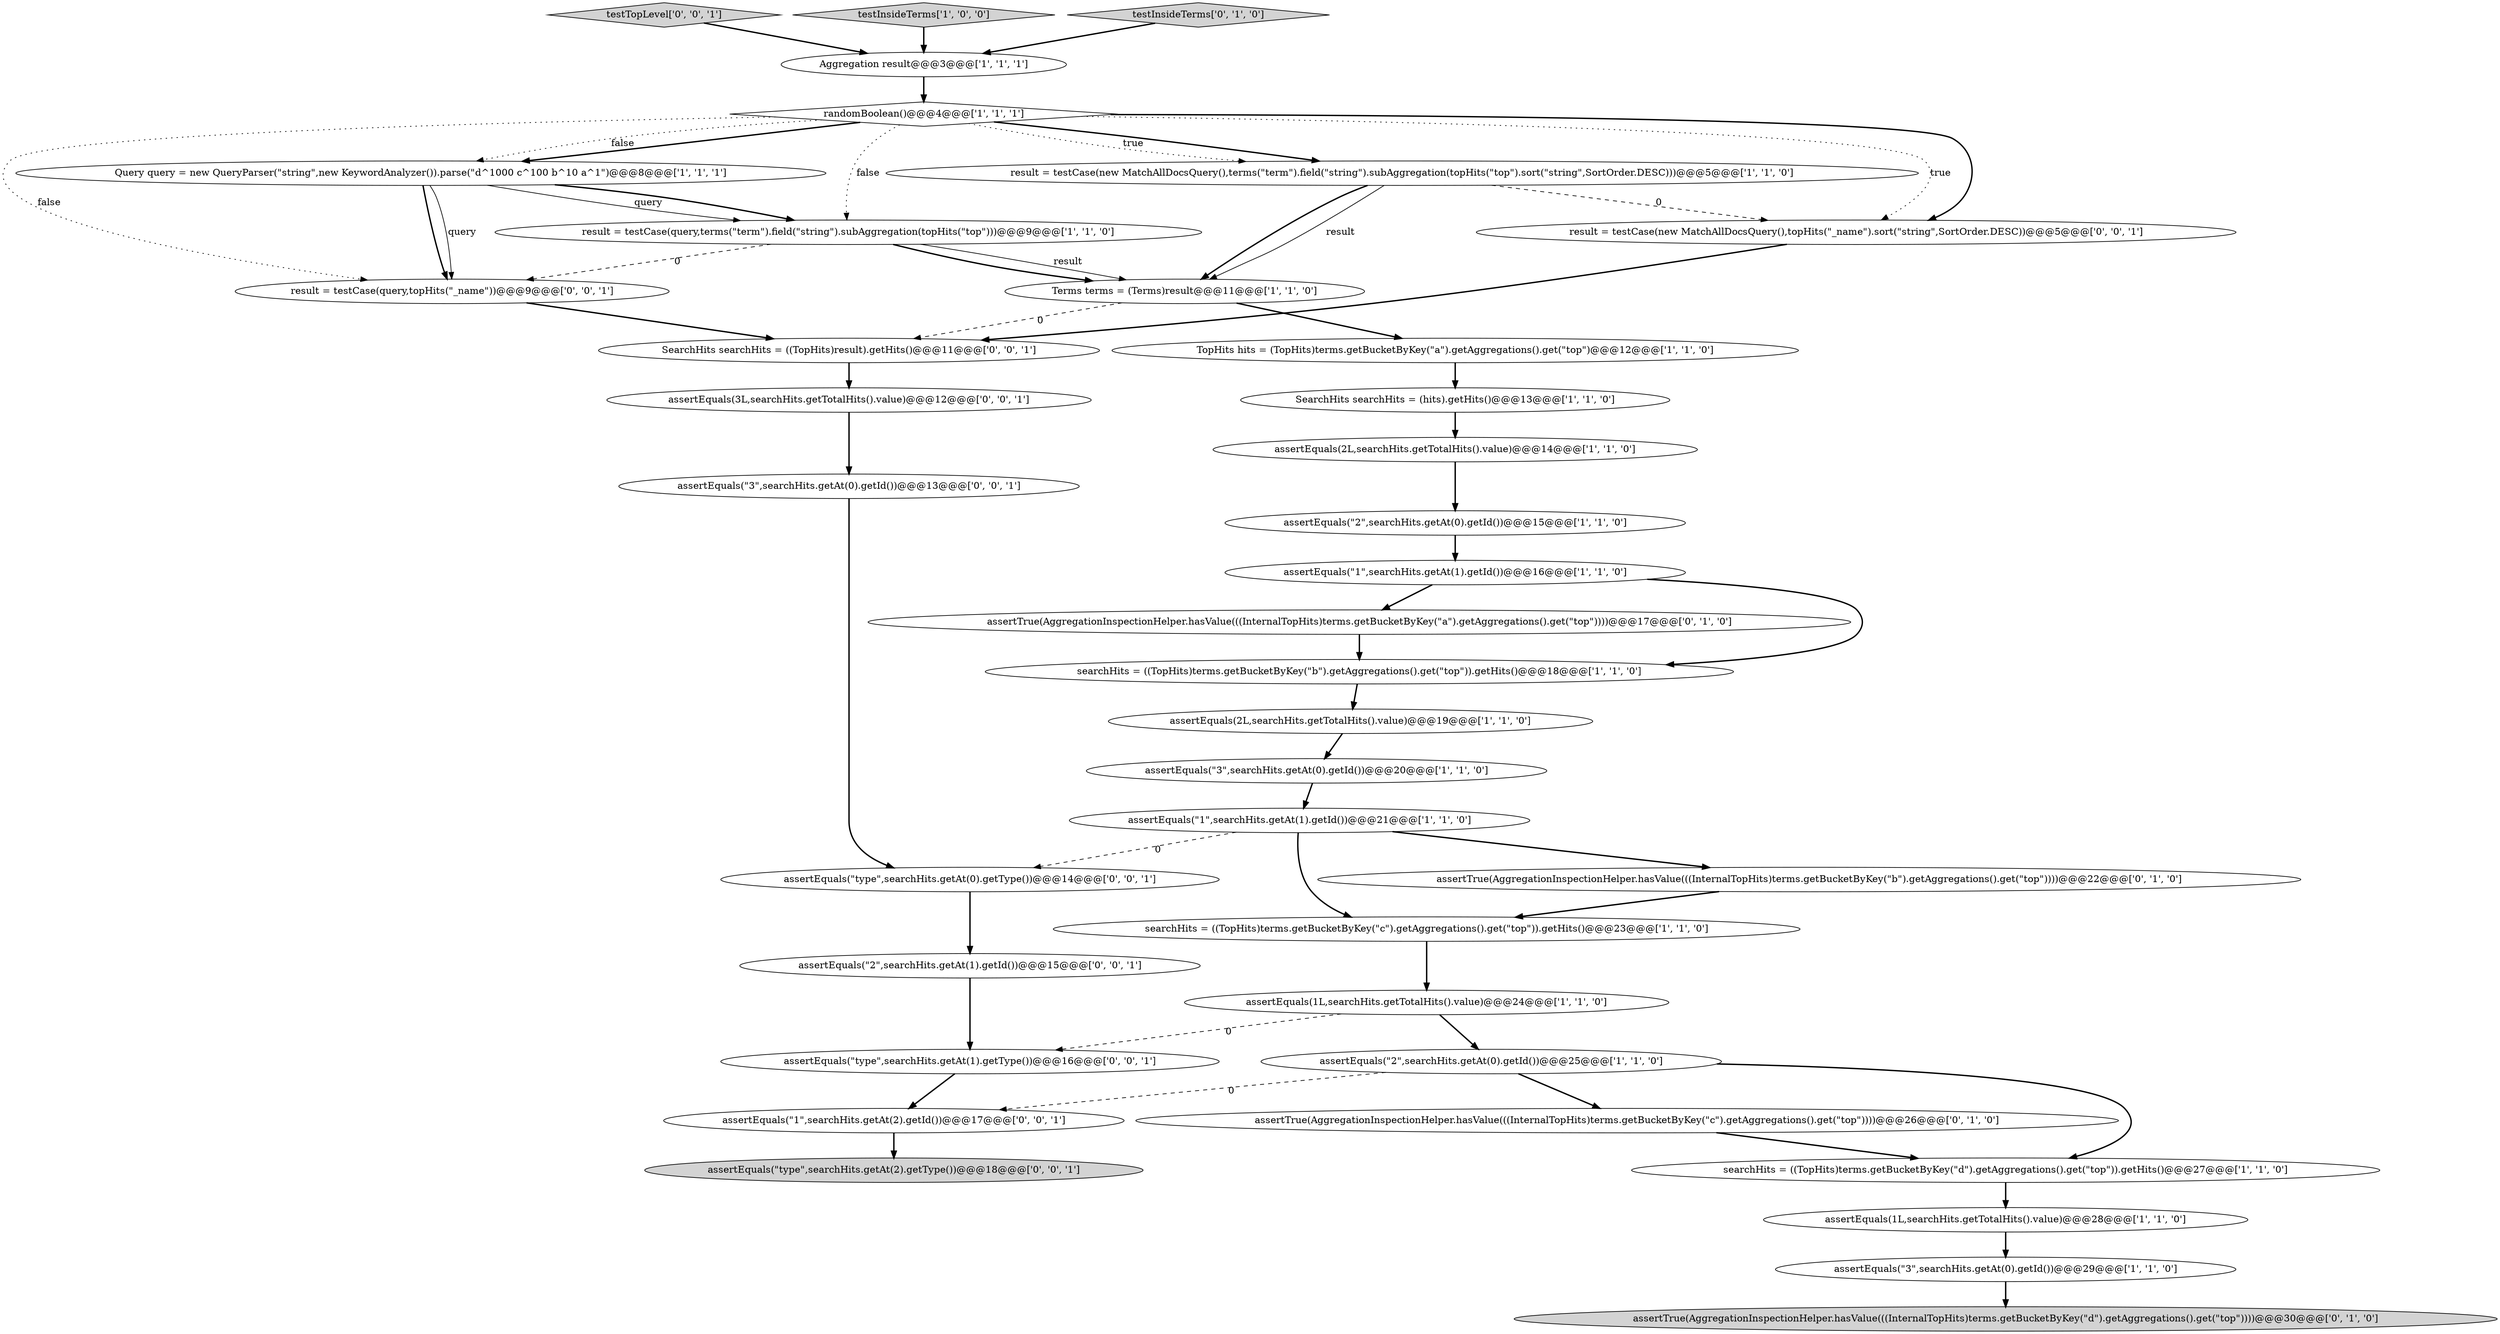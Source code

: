 digraph {
10 [style = filled, label = "searchHits = ((TopHits)terms.getBucketByKey(\"c\").getAggregations().get(\"top\")).getHits()@@@23@@@['1', '1', '0']", fillcolor = white, shape = ellipse image = "AAA0AAABBB1BBB"];
33 [style = filled, label = "assertEquals(\"type\",searchHits.getAt(2).getType())@@@18@@@['0', '0', '1']", fillcolor = lightgray, shape = ellipse image = "AAA0AAABBB3BBB"];
1 [style = filled, label = "assertEquals(2L,searchHits.getTotalHits().value)@@@14@@@['1', '1', '0']", fillcolor = white, shape = ellipse image = "AAA0AAABBB1BBB"];
34 [style = filled, label = "testTopLevel['0', '0', '1']", fillcolor = lightgray, shape = diamond image = "AAA0AAABBB3BBB"];
32 [style = filled, label = "assertEquals(\"type\",searchHits.getAt(1).getType())@@@16@@@['0', '0', '1']", fillcolor = white, shape = ellipse image = "AAA0AAABBB3BBB"];
15 [style = filled, label = "assertEquals(\"1\",searchHits.getAt(1).getId())@@@16@@@['1', '1', '0']", fillcolor = white, shape = ellipse image = "AAA0AAABBB1BBB"];
11 [style = filled, label = "assertEquals(\"3\",searchHits.getAt(0).getId())@@@20@@@['1', '1', '0']", fillcolor = white, shape = ellipse image = "AAA0AAABBB1BBB"];
19 [style = filled, label = "result = testCase(new MatchAllDocsQuery(),terms(\"term\").field(\"string\").subAggregation(topHits(\"top\").sort(\"string\",SortOrder.DESC)))@@@5@@@['1', '1', '0']", fillcolor = white, shape = ellipse image = "AAA0AAABBB1BBB"];
31 [style = filled, label = "assertEquals(\"2\",searchHits.getAt(1).getId())@@@15@@@['0', '0', '1']", fillcolor = white, shape = ellipse image = "AAA0AAABBB3BBB"];
16 [style = filled, label = "assertEquals(1L,searchHits.getTotalHits().value)@@@28@@@['1', '1', '0']", fillcolor = white, shape = ellipse image = "AAA0AAABBB1BBB"];
35 [style = filled, label = "assertEquals(3L,searchHits.getTotalHits().value)@@@12@@@['0', '0', '1']", fillcolor = white, shape = ellipse image = "AAA0AAABBB3BBB"];
13 [style = filled, label = "searchHits = ((TopHits)terms.getBucketByKey(\"d\").getAggregations().get(\"top\")).getHits()@@@27@@@['1', '1', '0']", fillcolor = white, shape = ellipse image = "AAA0AAABBB1BBB"];
8 [style = filled, label = "testInsideTerms['1', '0', '0']", fillcolor = lightgray, shape = diamond image = "AAA0AAABBB1BBB"];
6 [style = filled, label = "assertEquals(1L,searchHits.getTotalHits().value)@@@24@@@['1', '1', '0']", fillcolor = white, shape = ellipse image = "AAA0AAABBB1BBB"];
22 [style = filled, label = "assertTrue(AggregationInspectionHelper.hasValue(((InternalTopHits)terms.getBucketByKey(\"b\").getAggregations().get(\"top\"))))@@@22@@@['0', '1', '0']", fillcolor = white, shape = ellipse image = "AAA1AAABBB2BBB"];
0 [style = filled, label = "Terms terms = (Terms)result@@@11@@@['1', '1', '0']", fillcolor = white, shape = ellipse image = "AAA0AAABBB1BBB"];
3 [style = filled, label = "assertEquals(\"3\",searchHits.getAt(0).getId())@@@29@@@['1', '1', '0']", fillcolor = white, shape = ellipse image = "AAA0AAABBB1BBB"];
7 [style = filled, label = "assertEquals(\"2\",searchHits.getAt(0).getId())@@@25@@@['1', '1', '0']", fillcolor = white, shape = ellipse image = "AAA0AAABBB1BBB"];
30 [style = filled, label = "assertEquals(\"3\",searchHits.getAt(0).getId())@@@13@@@['0', '0', '1']", fillcolor = white, shape = ellipse image = "AAA0AAABBB3BBB"];
20 [style = filled, label = "assertEquals(2L,searchHits.getTotalHits().value)@@@19@@@['1', '1', '0']", fillcolor = white, shape = ellipse image = "AAA0AAABBB1BBB"];
21 [style = filled, label = "Aggregation result@@@3@@@['1', '1', '1']", fillcolor = white, shape = ellipse image = "AAA0AAABBB1BBB"];
24 [style = filled, label = "assertTrue(AggregationInspectionHelper.hasValue(((InternalTopHits)terms.getBucketByKey(\"d\").getAggregations().get(\"top\"))))@@@30@@@['0', '1', '0']", fillcolor = lightgray, shape = ellipse image = "AAA1AAABBB2BBB"];
12 [style = filled, label = "assertEquals(\"1\",searchHits.getAt(1).getId())@@@21@@@['1', '1', '0']", fillcolor = white, shape = ellipse image = "AAA0AAABBB1BBB"];
29 [style = filled, label = "assertEquals(\"type\",searchHits.getAt(0).getType())@@@14@@@['0', '0', '1']", fillcolor = white, shape = ellipse image = "AAA0AAABBB3BBB"];
9 [style = filled, label = "Query query = new QueryParser(\"string\",new KeywordAnalyzer()).parse(\"d^1000 c^100 b^10 a^1\")@@@8@@@['1', '1', '1']", fillcolor = white, shape = ellipse image = "AAA0AAABBB1BBB"];
18 [style = filled, label = "searchHits = ((TopHits)terms.getBucketByKey(\"b\").getAggregations().get(\"top\")).getHits()@@@18@@@['1', '1', '0']", fillcolor = white, shape = ellipse image = "AAA0AAABBB1BBB"];
2 [style = filled, label = "TopHits hits = (TopHits)terms.getBucketByKey(\"a\").getAggregations().get(\"top\")@@@12@@@['1', '1', '0']", fillcolor = white, shape = ellipse image = "AAA0AAABBB1BBB"];
14 [style = filled, label = "SearchHits searchHits = (hits).getHits()@@@13@@@['1', '1', '0']", fillcolor = white, shape = ellipse image = "AAA0AAABBB1BBB"];
26 [style = filled, label = "testInsideTerms['0', '1', '0']", fillcolor = lightgray, shape = diamond image = "AAA0AAABBB2BBB"];
17 [style = filled, label = "randomBoolean()@@@4@@@['1', '1', '1']", fillcolor = white, shape = diamond image = "AAA0AAABBB1BBB"];
37 [style = filled, label = "SearchHits searchHits = ((TopHits)result).getHits()@@@11@@@['0', '0', '1']", fillcolor = white, shape = ellipse image = "AAA0AAABBB3BBB"];
27 [style = filled, label = "result = testCase(new MatchAllDocsQuery(),topHits(\"_name\").sort(\"string\",SortOrder.DESC))@@@5@@@['0', '0', '1']", fillcolor = white, shape = ellipse image = "AAA0AAABBB3BBB"];
36 [style = filled, label = "result = testCase(query,topHits(\"_name\"))@@@9@@@['0', '0', '1']", fillcolor = white, shape = ellipse image = "AAA0AAABBB3BBB"];
4 [style = filled, label = "result = testCase(query,terms(\"term\").field(\"string\").subAggregation(topHits(\"top\")))@@@9@@@['1', '1', '0']", fillcolor = white, shape = ellipse image = "AAA0AAABBB1BBB"];
5 [style = filled, label = "assertEquals(\"2\",searchHits.getAt(0).getId())@@@15@@@['1', '1', '0']", fillcolor = white, shape = ellipse image = "AAA0AAABBB1BBB"];
25 [style = filled, label = "assertTrue(AggregationInspectionHelper.hasValue(((InternalTopHits)terms.getBucketByKey(\"a\").getAggregations().get(\"top\"))))@@@17@@@['0', '1', '0']", fillcolor = white, shape = ellipse image = "AAA1AAABBB2BBB"];
28 [style = filled, label = "assertEquals(\"1\",searchHits.getAt(2).getId())@@@17@@@['0', '0', '1']", fillcolor = white, shape = ellipse image = "AAA0AAABBB3BBB"];
23 [style = filled, label = "assertTrue(AggregationInspectionHelper.hasValue(((InternalTopHits)terms.getBucketByKey(\"c\").getAggregations().get(\"top\"))))@@@26@@@['0', '1', '0']", fillcolor = white, shape = ellipse image = "AAA1AAABBB2BBB"];
17->19 [style = dotted, label="true"];
7->23 [style = bold, label=""];
3->24 [style = bold, label=""];
26->21 [style = bold, label=""];
18->20 [style = bold, label=""];
11->12 [style = bold, label=""];
17->27 [style = bold, label=""];
36->37 [style = bold, label=""];
10->6 [style = bold, label=""];
9->4 [style = bold, label=""];
35->30 [style = bold, label=""];
15->18 [style = bold, label=""];
7->28 [style = dashed, label="0"];
0->37 [style = dashed, label="0"];
37->35 [style = bold, label=""];
17->19 [style = bold, label=""];
17->36 [style = dotted, label="false"];
6->32 [style = dashed, label="0"];
21->17 [style = bold, label=""];
4->36 [style = dashed, label="0"];
19->0 [style = bold, label=""];
27->37 [style = bold, label=""];
25->18 [style = bold, label=""];
31->32 [style = bold, label=""];
8->21 [style = bold, label=""];
30->29 [style = bold, label=""];
12->22 [style = bold, label=""];
14->1 [style = bold, label=""];
7->13 [style = bold, label=""];
9->36 [style = bold, label=""];
12->10 [style = bold, label=""];
23->13 [style = bold, label=""];
17->9 [style = dotted, label="false"];
13->16 [style = bold, label=""];
16->3 [style = bold, label=""];
32->28 [style = bold, label=""];
28->33 [style = bold, label=""];
9->36 [style = solid, label="query"];
9->4 [style = solid, label="query"];
17->9 [style = bold, label=""];
29->31 [style = bold, label=""];
12->29 [style = dashed, label="0"];
1->5 [style = bold, label=""];
17->27 [style = dotted, label="true"];
2->14 [style = bold, label=""];
0->2 [style = bold, label=""];
6->7 [style = bold, label=""];
19->27 [style = dashed, label="0"];
15->25 [style = bold, label=""];
22->10 [style = bold, label=""];
34->21 [style = bold, label=""];
4->0 [style = solid, label="result"];
17->4 [style = dotted, label="false"];
4->0 [style = bold, label=""];
5->15 [style = bold, label=""];
19->0 [style = solid, label="result"];
20->11 [style = bold, label=""];
}
